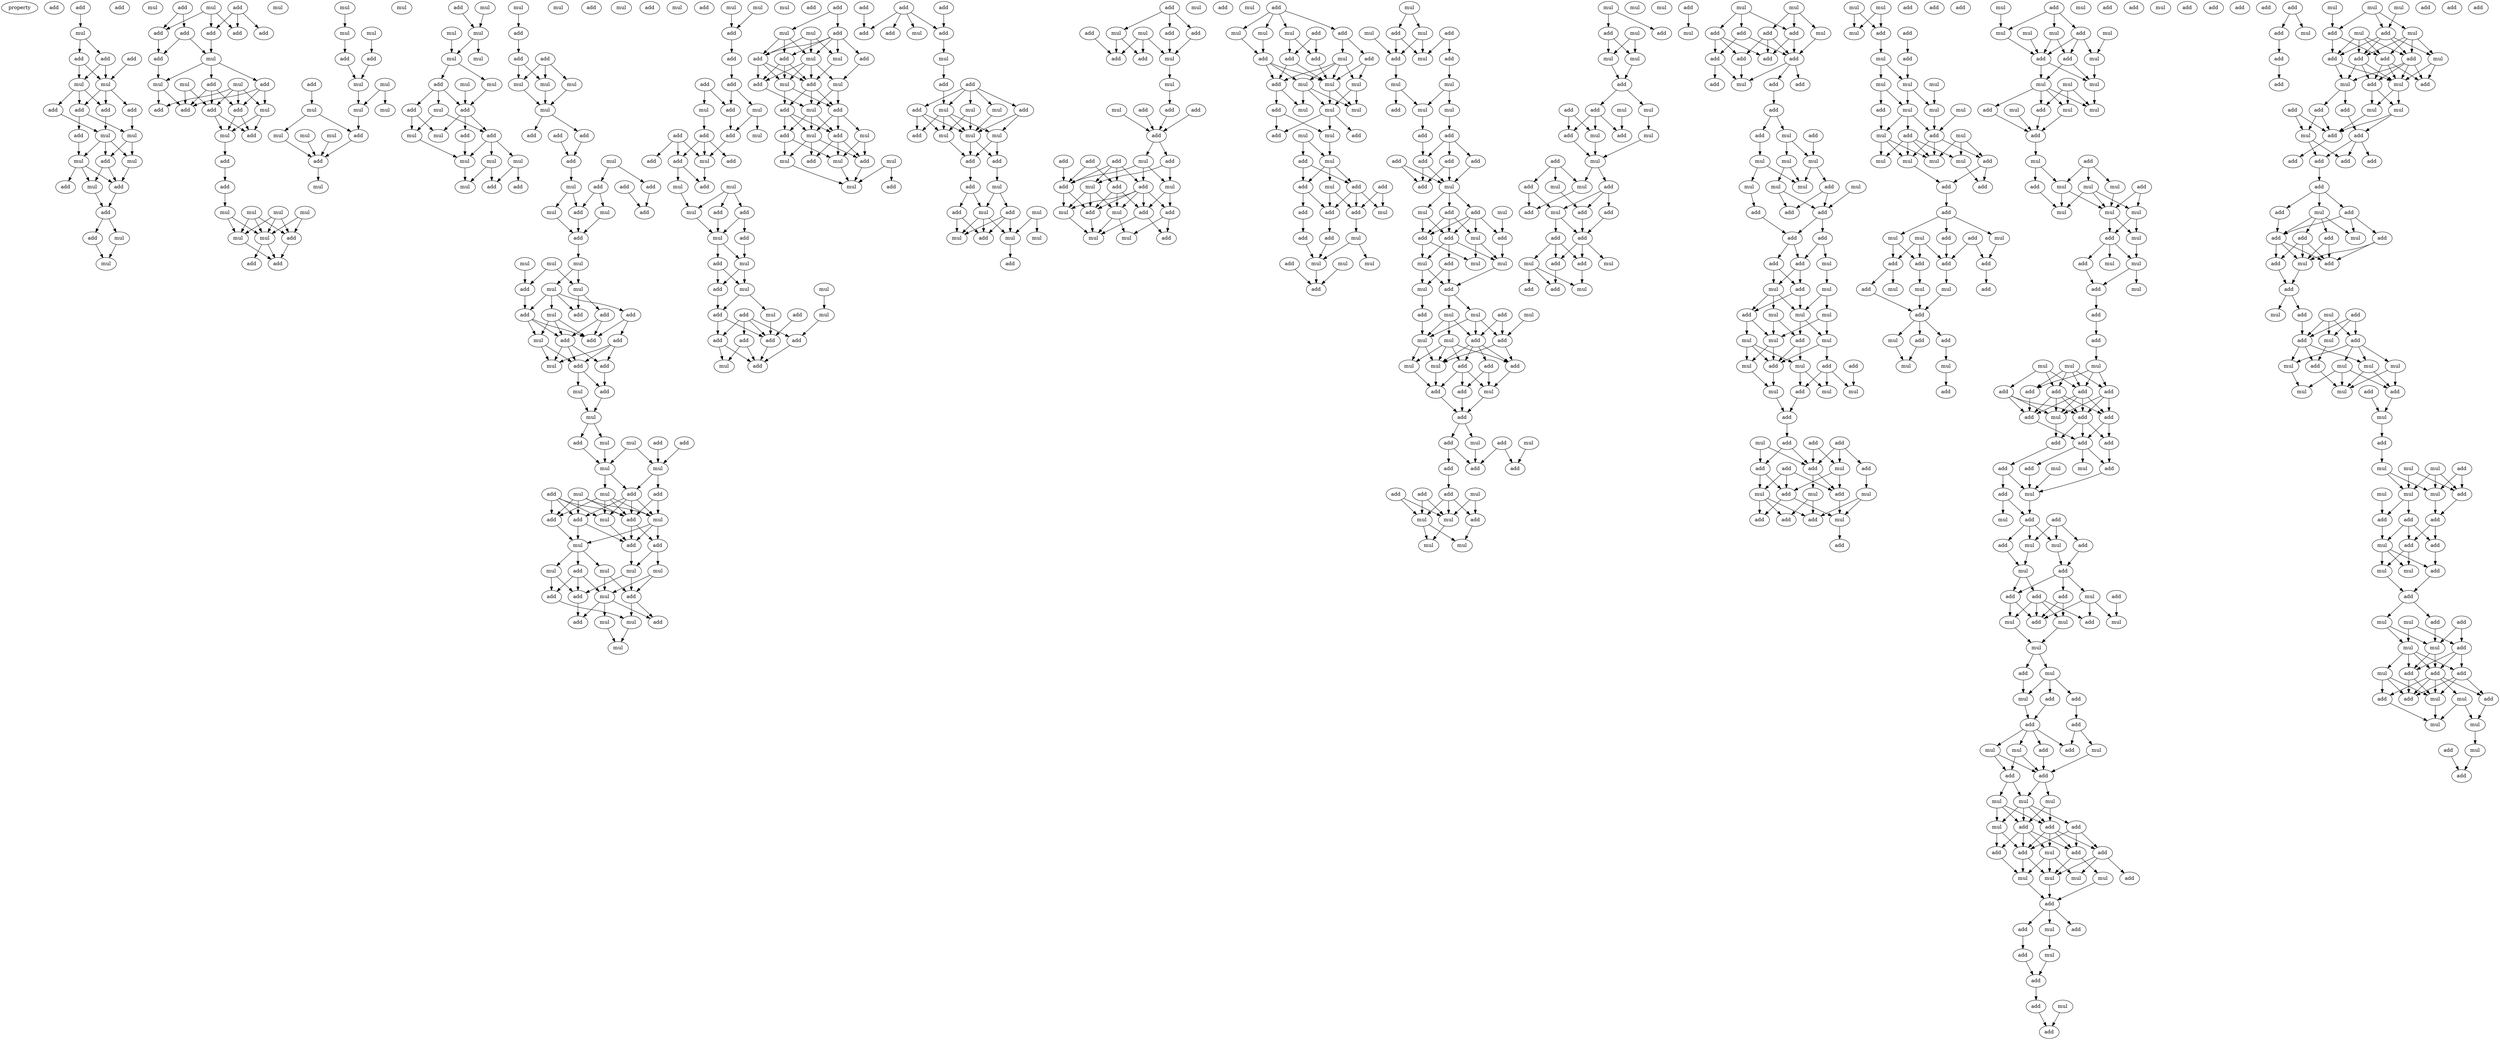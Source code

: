 digraph {
    node [fontcolor=black]
    property [mul=2,lf=1.1]
    0 [ label = add ];
    1 [ label = add ];
    2 [ label = mul ];
    3 [ label = add ];
    4 [ label = add ];
    5 [ label = add ];
    6 [ label = add ];
    7 [ label = mul ];
    8 [ label = mul ];
    9 [ label = add ];
    10 [ label = add ];
    11 [ label = add ];
    12 [ label = add ];
    13 [ label = mul ];
    14 [ label = mul ];
    15 [ label = add ];
    16 [ label = add ];
    17 [ label = mul ];
    18 [ label = mul ];
    19 [ label = mul ];
    20 [ label = add ];
    21 [ label = add ];
    22 [ label = add ];
    23 [ label = add ];
    24 [ label = mul ];
    25 [ label = mul ];
    26 [ label = mul ];
    27 [ label = add ];
    28 [ label = add ];
    29 [ label = mul ];
    30 [ label = add ];
    31 [ label = add ];
    32 [ label = add ];
    33 [ label = add ];
    34 [ label = add ];
    35 [ label = add ];
    36 [ label = mul ];
    37 [ label = mul ];
    38 [ label = add ];
    39 [ label = mul ];
    40 [ label = mul ];
    41 [ label = add ];
    42 [ label = add ];
    43 [ label = add ];
    44 [ label = add ];
    45 [ label = mul ];
    46 [ label = add ];
    47 [ label = add ];
    48 [ label = mul ];
    49 [ label = add ];
    50 [ label = mul ];
    51 [ label = add ];
    52 [ label = mul ];
    53 [ label = mul ];
    54 [ label = mul ];
    55 [ label = mul ];
    56 [ label = mul ];
    57 [ label = mul ];
    58 [ label = add ];
    59 [ label = add ];
    60 [ label = add ];
    61 [ label = mul ];
    62 [ label = mul ];
    63 [ label = mul ];
    64 [ label = mul ];
    65 [ label = add ];
    66 [ label = add ];
    67 [ label = add ];
    68 [ label = mul ];
    69 [ label = mul ];
    70 [ label = mul ];
    71 [ label = mul ];
    72 [ label = mul ];
    73 [ label = mul ];
    74 [ label = add ];
    75 [ label = mul ];
    76 [ label = mul ];
    77 [ label = add ];
    78 [ label = add ];
    79 [ label = mul ];
    80 [ label = mul ];
    81 [ label = mul ];
    82 [ label = mul ];
    83 [ label = mul ];
    84 [ label = mul ];
    85 [ label = mul ];
    86 [ label = add ];
    87 [ label = mul ];
    88 [ label = add ];
    89 [ label = add ];
    90 [ label = mul ];
    91 [ label = add ];
    92 [ label = mul ];
    93 [ label = add ];
    94 [ label = mul ];
    95 [ label = mul ];
    96 [ label = mul ];
    97 [ label = mul ];
    98 [ label = mul ];
    99 [ label = add ];
    100 [ label = add ];
    101 [ label = mul ];
    102 [ label = add ];
    103 [ label = add ];
    104 [ label = add ];
    105 [ label = mul ];
    106 [ label = mul ];
    107 [ label = mul ];
    108 [ label = mul ];
    109 [ label = add ];
    110 [ label = add ];
    111 [ label = mul ];
    112 [ label = add ];
    113 [ label = add ];
    114 [ label = mul ];
    115 [ label = add ];
    116 [ label = mul ];
    117 [ label = mul ];
    118 [ label = add ];
    119 [ label = add ];
    120 [ label = add ];
    121 [ label = add ];
    122 [ label = mul ];
    123 [ label = mul ];
    124 [ label = add ];
    125 [ label = add ];
    126 [ label = add ];
    127 [ label = mul ];
    128 [ label = mul ];
    129 [ label = mul ];
    130 [ label = add ];
    131 [ label = mul ];
    132 [ label = mul ];
    133 [ label = add ];
    134 [ label = add ];
    135 [ label = mul ];
    136 [ label = add ];
    137 [ label = add ];
    138 [ label = add ];
    139 [ label = add ];
    140 [ label = mul ];
    141 [ label = add ];
    142 [ label = add ];
    143 [ label = mul ];
    144 [ label = add ];
    145 [ label = mul ];
    146 [ label = mul ];
    147 [ label = add ];
    148 [ label = mul ];
    149 [ label = add ];
    150 [ label = add ];
    151 [ label = add ];
    152 [ label = mul ];
    153 [ label = mul ];
    154 [ label = mul ];
    155 [ label = mul ];
    156 [ label = add ];
    157 [ label = add ];
    158 [ label = mul ];
    159 [ label = add ];
    160 [ label = mul ];
    161 [ label = mul ];
    162 [ label = add ];
    163 [ label = add ];
    164 [ label = mul ];
    165 [ label = add ];
    166 [ label = mul ];
    167 [ label = add ];
    168 [ label = add ];
    169 [ label = mul ];
    170 [ label = mul ];
    171 [ label = mul ];
    172 [ label = mul ];
    173 [ label = add ];
    174 [ label = add ];
    175 [ label = mul ];
    176 [ label = add ];
    177 [ label = add ];
    178 [ label = add ];
    179 [ label = add ];
    180 [ label = mul ];
    181 [ label = mul ];
    182 [ label = add ];
    183 [ label = mul ];
    184 [ label = mul ];
    185 [ label = mul ];
    186 [ label = mul ];
    187 [ label = add ];
    188 [ label = add ];
    189 [ label = add ];
    190 [ label = add ];
    191 [ label = add ];
    192 [ label = mul ];
    193 [ label = mul ];
    194 [ label = add ];
    195 [ label = mul ];
    196 [ label = add ];
    197 [ label = add ];
    198 [ label = add ];
    199 [ label = add ];
    200 [ label = add ];
    201 [ label = mul ];
    202 [ label = mul ];
    203 [ label = mul ];
    204 [ label = add ];
    205 [ label = mul ];
    206 [ label = add ];
    207 [ label = add ];
    208 [ label = mul ];
    209 [ label = add ];
    210 [ label = add ];
    211 [ label = mul ];
    212 [ label = add ];
    213 [ label = add ];
    214 [ label = mul ];
    215 [ label = mul ];
    216 [ label = mul ];
    217 [ label = add ];
    218 [ label = add ];
    219 [ label = mul ];
    220 [ label = add ];
    221 [ label = add ];
    222 [ label = add ];
    223 [ label = add ];
    224 [ label = add ];
    225 [ label = add ];
    226 [ label = mul ];
    227 [ label = add ];
    228 [ label = mul ];
    229 [ label = mul ];
    230 [ label = add ];
    231 [ label = mul ];
    232 [ label = mul ];
    233 [ label = add ];
    234 [ label = add ];
    235 [ label = add ];
    236 [ label = add ];
    237 [ label = add ];
    238 [ label = mul ];
    239 [ label = mul ];
    240 [ label = add ];
    241 [ label = mul ];
    242 [ label = add ];
    243 [ label = mul ];
    244 [ label = mul ];
    245 [ label = add ];
    246 [ label = add ];
    247 [ label = mul ];
    248 [ label = add ];
    249 [ label = mul ];
    250 [ label = mul ];
    251 [ label = add ];
    252 [ label = add ];
    253 [ label = mul ];
    254 [ label = add ];
    255 [ label = add ];
    256 [ label = add ];
    257 [ label = add ];
    258 [ label = add ];
    259 [ label = add ];
    260 [ label = mul ];
    261 [ label = mul ];
    262 [ label = add ];
    263 [ label = add ];
    264 [ label = mul ];
    265 [ label = add ];
    266 [ label = add ];
    267 [ label = mul ];
    268 [ label = mul ];
    269 [ label = add ];
    270 [ label = mul ];
    271 [ label = mul ];
    272 [ label = mul ];
    273 [ label = add ];
    274 [ label = add ];
    275 [ label = mul ];
    276 [ label = add ];
    277 [ label = add ];
    278 [ label = mul ];
    279 [ label = add ];
    280 [ label = mul ];
    281 [ label = add ];
    282 [ label = mul ];
    283 [ label = mul ];
    284 [ label = mul ];
    285 [ label = add ];
    286 [ label = add ];
    287 [ label = mul ];
    288 [ label = add ];
    289 [ label = add ];
    290 [ label = mul ];
    291 [ label = add ];
    292 [ label = add ];
    293 [ label = add ];
    294 [ label = mul ];
    295 [ label = mul ];
    296 [ label = mul ];
    297 [ label = mul ];
    298 [ label = add ];
    299 [ label = add ];
    300 [ label = add ];
    301 [ label = add ];
    302 [ label = add ];
    303 [ label = add ];
    304 [ label = add ];
    305 [ label = add ];
    306 [ label = mul ];
    307 [ label = add ];
    308 [ label = mul ];
    309 [ label = add ];
    310 [ label = mul ];
    311 [ label = add ];
    312 [ label = mul ];
    313 [ label = add ];
    314 [ label = add ];
    315 [ label = mul ];
    316 [ label = add ];
    317 [ label = mul ];
    318 [ label = add ];
    319 [ label = mul ];
    320 [ label = add ];
    321 [ label = mul ];
    322 [ label = add ];
    323 [ label = add ];
    324 [ label = mul ];
    325 [ label = mul ];
    326 [ label = add ];
    327 [ label = mul ];
    328 [ label = add ];
    329 [ label = add ];
    330 [ label = add ];
    331 [ label = mul ];
    332 [ label = add ];
    333 [ label = add ];
    334 [ label = mul ];
    335 [ label = mul ];
    336 [ label = mul ];
    337 [ label = mul ];
    338 [ label = mul ];
    339 [ label = mul ];
    340 [ label = add ];
    341 [ label = add ];
    342 [ label = mul ];
    343 [ label = mul ];
    344 [ label = add ];
    345 [ label = add ];
    346 [ label = mul ];
    347 [ label = add ];
    348 [ label = add ];
    349 [ label = mul ];
    350 [ label = add ];
    351 [ label = add ];
    352 [ label = add ];
    353 [ label = add ];
    354 [ label = mul ];
    355 [ label = add ];
    356 [ label = add ];
    357 [ label = mul ];
    358 [ label = mul ];
    359 [ label = mul ];
    360 [ label = add ];
    361 [ label = mul ];
    362 [ label = add ];
    363 [ label = mul ];
    364 [ label = mul ];
    365 [ label = mul ];
    366 [ label = add ];
    367 [ label = add ];
    368 [ label = add ];
    369 [ label = add ];
    370 [ label = mul ];
    371 [ label = mul ];
    372 [ label = mul ];
    373 [ label = add ];
    374 [ label = mul ];
    375 [ label = mul ];
    376 [ label = add ];
    377 [ label = add ];
    378 [ label = add ];
    379 [ label = add ];
    380 [ label = add ];
    381 [ label = add ];
    382 [ label = mul ];
    383 [ label = add ];
    384 [ label = mul ];
    385 [ label = add ];
    386 [ label = add ];
    387 [ label = mul ];
    388 [ label = add ];
    389 [ label = add ];
    390 [ label = add ];
    391 [ label = mul ];
    392 [ label = mul ];
    393 [ label = mul ];
    394 [ label = mul ];
    395 [ label = add ];
    396 [ label = add ];
    397 [ label = mul ];
    398 [ label = add ];
    399 [ label = add ];
    400 [ label = mul ];
    401 [ label = mul ];
    402 [ label = mul ];
    403 [ label = add ];
    404 [ label = mul ];
    405 [ label = add ];
    406 [ label = mul ];
    407 [ label = mul ];
    408 [ label = mul ];
    409 [ label = add ];
    410 [ label = add ];
    411 [ label = add ];
    412 [ label = add ];
    413 [ label = add ];
    414 [ label = mul ];
    415 [ label = add ];
    416 [ label = add ];
    417 [ label = mul ];
    418 [ label = add ];
    419 [ label = mul ];
    420 [ label = add ];
    421 [ label = add ];
    422 [ label = add ];
    423 [ label = add ];
    424 [ label = mul ];
    425 [ label = add ];
    426 [ label = add ];
    427 [ label = mul ];
    428 [ label = mul ];
    429 [ label = add ];
    430 [ label = mul ];
    431 [ label = mul ];
    432 [ label = mul ];
    433 [ label = mul ];
    434 [ label = add ];
    435 [ label = add ];
    436 [ label = mul ];
    437 [ label = mul ];
    438 [ label = mul ];
    439 [ label = add ];
    440 [ label = mul ];
    441 [ label = mul ];
    442 [ label = mul ];
    443 [ label = add ];
    444 [ label = add ];
    445 [ label = add ];
    446 [ label = add ];
    447 [ label = mul ];
    448 [ label = mul ];
    449 [ label = mul ];
    450 [ label = add ];
    451 [ label = add ];
    452 [ label = mul ];
    453 [ label = mul ];
    454 [ label = add ];
    455 [ label = add ];
    456 [ label = add ];
    457 [ label = mul ];
    458 [ label = add ];
    459 [ label = add ];
    460 [ label = add ];
    461 [ label = add ];
    462 [ label = add ];
    463 [ label = mul ];
    464 [ label = mul ];
    465 [ label = mul ];
    466 [ label = add ];
    467 [ label = add ];
    468 [ label = add ];
    469 [ label = mul ];
    470 [ label = mul ];
    471 [ label = mul ];
    472 [ label = add ];
    473 [ label = add ];
    474 [ label = mul ];
    475 [ label = add ];
    476 [ label = add ];
    477 [ label = add ];
    478 [ label = add ];
    479 [ label = add ];
    480 [ label = add ];
    481 [ label = add ];
    482 [ label = add ];
    483 [ label = mul ];
    484 [ label = add ];
    485 [ label = add ];
    486 [ label = mul ];
    487 [ label = add ];
    488 [ label = add ];
    489 [ label = mul ];
    490 [ label = mul ];
    491 [ label = mul ];
    492 [ label = mul ];
    493 [ label = mul ];
    494 [ label = mul ];
    495 [ label = mul ];
    496 [ label = add ];
    497 [ label = add ];
    498 [ label = add ];
    499 [ label = add ];
    500 [ label = add ];
    501 [ label = add ];
    502 [ label = mul ];
    503 [ label = add ];
    504 [ label = add ];
    505 [ label = mul ];
    506 [ label = add ];
    507 [ label = mul ];
    508 [ label = mul ];
    509 [ label = add ];
    510 [ label = mul ];
    511 [ label = mul ];
    512 [ label = add ];
    513 [ label = mul ];
    514 [ label = mul ];
    515 [ label = mul ];
    516 [ label = mul ];
    517 [ label = add ];
    518 [ label = add ];
    519 [ label = mul ];
    520 [ label = add ];
    521 [ label = mul ];
    522 [ label = mul ];
    523 [ label = add ];
    524 [ label = mul ];
    525 [ label = add ];
    526 [ label = mul ];
    527 [ label = add ];
    528 [ label = add ];
    529 [ label = add ];
    530 [ label = mul ];
    531 [ label = add ];
    532 [ label = add ];
    533 [ label = add ];
    534 [ label = add ];
    535 [ label = mul ];
    536 [ label = mul ];
    537 [ label = mul ];
    538 [ label = add ];
    539 [ label = add ];
    540 [ label = mul ];
    541 [ label = add ];
    542 [ label = add ];
    543 [ label = add ];
    544 [ label = add ];
    545 [ label = mul ];
    546 [ label = mul ];
    547 [ label = add ];
    548 [ label = add ];
    549 [ label = mul ];
    550 [ label = mul ];
    551 [ label = add ];
    552 [ label = mul ];
    553 [ label = add ];
    554 [ label = mul ];
    555 [ label = add ];
    556 [ label = mul ];
    557 [ label = mul ];
    558 [ label = mul ];
    559 [ label = mul ];
    560 [ label = add ];
    561 [ label = add ];
    562 [ label = mul ];
    563 [ label = mul ];
    564 [ label = add ];
    565 [ label = mul ];
    566 [ label = mul ];
    567 [ label = add ];
    568 [ label = mul ];
    569 [ label = mul ];
    570 [ label = add ];
    571 [ label = add ];
    572 [ label = add ];
    573 [ label = add ];
    574 [ label = mul ];
    575 [ label = mul ];
    576 [ label = add ];
    577 [ label = mul ];
    578 [ label = add ];
    579 [ label = add ];
    580 [ label = add ];
    581 [ label = add ];
    582 [ label = mul ];
    583 [ label = mul ];
    584 [ label = add ];
    585 [ label = mul ];
    586 [ label = add ];
    587 [ label = add ];
    588 [ label = add ];
    589 [ label = add ];
    590 [ label = mul ];
    591 [ label = add ];
    592 [ label = mul ];
    593 [ label = mul ];
    594 [ label = add ];
    595 [ label = add ];
    596 [ label = mul ];
    597 [ label = mul ];
    598 [ label = mul ];
    599 [ label = mul ];
    600 [ label = add ];
    601 [ label = mul ];
    602 [ label = add ];
    603 [ label = add ];
    604 [ label = mul ];
    605 [ label = mul ];
    606 [ label = mul ];
    607 [ label = mul ];
    608 [ label = add ];
    609 [ label = add ];
    610 [ label = mul ];
    611 [ label = mul ];
    612 [ label = mul ];
    613 [ label = add ];
    614 [ label = mul ];
    615 [ label = add ];
    616 [ label = mul ];
    617 [ label = mul ];
    618 [ label = add ];
    619 [ label = mul ];
    620 [ label = add ];
    621 [ label = mul ];
    622 [ label = mul ];
    623 [ label = mul ];
    624 [ label = add ];
    625 [ label = mul ];
    626 [ label = mul ];
    627 [ label = mul ];
    628 [ label = add ];
    629 [ label = add ];
    630 [ label = mul ];
    631 [ label = mul ];
    632 [ label = add ];
    633 [ label = add ];
    634 [ label = add ];
    635 [ label = mul ];
    636 [ label = add ];
    637 [ label = mul ];
    638 [ label = mul ];
    639 [ label = mul ];
    640 [ label = add ];
    641 [ label = add ];
    642 [ label = add ];
    643 [ label = add ];
    644 [ label = add ];
    645 [ label = mul ];
    646 [ label = add ];
    647 [ label = add ];
    648 [ label = add ];
    649 [ label = add ];
    650 [ label = add ];
    651 [ label = add ];
    652 [ label = add ];
    653 [ label = mul ];
    654 [ label = add ];
    655 [ label = mul ];
    656 [ label = add ];
    657 [ label = add ];
    658 [ label = mul ];
    659 [ label = mul ];
    660 [ label = add ];
    661 [ label = add ];
    662 [ label = mul ];
    663 [ label = add ];
    664 [ label = mul ];
    665 [ label = add ];
    666 [ label = add ];
    667 [ label = mul ];
    668 [ label = add ];
    669 [ label = add ];
    670 [ label = add ];
    671 [ label = mul ];
    672 [ label = add ];
    673 [ label = mul ];
    674 [ label = mul ];
    675 [ label = mul ];
    676 [ label = add ];
    677 [ label = add ];
    678 [ label = mul ];
    679 [ label = mul ];
    680 [ label = add ];
    681 [ label = add ];
    682 [ label = add ];
    683 [ label = mul ];
    684 [ label = add ];
    685 [ label = add ];
    686 [ label = mul ];
    687 [ label = add ];
    688 [ label = mul ];
    689 [ label = add ];
    690 [ label = mul ];
    691 [ label = add ];
    692 [ label = add ];
    693 [ label = mul ];
    694 [ label = mul ];
    695 [ label = mul ];
    696 [ label = mul ];
    697 [ label = add ];
    698 [ label = add ];
    699 [ label = add ];
    700 [ label = mul ];
    701 [ label = add ];
    702 [ label = add ];
    703 [ label = add ];
    704 [ label = add ];
    705 [ label = mul ];
    706 [ label = mul ];
    707 [ label = mul ];
    708 [ label = add ];
    709 [ label = mul ];
    710 [ label = add ];
    711 [ label = add ];
    712 [ label = mul ];
    713 [ label = add ];
    714 [ label = add ];
    715 [ label = add ];
    716 [ label = mul ];
    717 [ label = add ];
    718 [ label = add ];
    719 [ label = add ];
    720 [ label = add ];
    721 [ label = add ];
    722 [ label = mul ];
    723 [ label = add ];
    724 [ label = add ];
    725 [ label = add ];
    726 [ label = mul ];
    727 [ label = add ];
    728 [ label = add ];
    729 [ label = mul ];
    730 [ label = mul ];
    731 [ label = mul ];
    732 [ label = add ];
    733 [ label = add ];
    734 [ label = mul ];
    735 [ label = mul ];
    736 [ label = add ];
    737 [ label = add ];
    738 [ label = add ];
    739 [ label = mul ];
    740 [ label = add ];
    741 [ label = add ];
    742 [ label = mul ];
    743 [ label = add ];
    744 [ label = mul ];
    745 [ label = add ];
    746 [ label = mul ];
    747 [ label = mul ];
    748 [ label = add ];
    749 [ label = add ];
    750 [ label = mul ];
    751 [ label = add ];
    752 [ label = add ];
    753 [ label = add ];
    754 [ label = add ];
    755 [ label = add ];
    756 [ label = add ];
    757 [ label = add ];
    758 [ label = add ];
    759 [ label = add ];
    760 [ label = add ];
    761 [ label = mul ];
    762 [ label = add ];
    763 [ label = mul ];
    764 [ label = add ];
    765 [ label = add ];
    766 [ label = add ];
    767 [ label = add ];
    768 [ label = mul ];
    769 [ label = add ];
    770 [ label = add ];
    771 [ label = mul ];
    772 [ label = add ];
    773 [ label = add ];
    774 [ label = add ];
    775 [ label = mul ];
    776 [ label = mul ];
    777 [ label = add ];
    778 [ label = add ];
    779 [ label = mul ];
    780 [ label = mul ];
    781 [ label = mul ];
    782 [ label = mul ];
    783 [ label = add ];
    784 [ label = add ];
    785 [ label = mul ];
    786 [ label = mul ];
    787 [ label = add ];
    788 [ label = mul ];
    789 [ label = add ];
    790 [ label = add ];
    791 [ label = mul ];
    792 [ label = mul ];
    793 [ label = mul ];
    794 [ label = mul ];
    795 [ label = mul ];
    796 [ label = mul ];
    797 [ label = add ];
    798 [ label = add ];
    799 [ label = add ];
    800 [ label = add ];
    801 [ label = add ];
    802 [ label = mul ];
    803 [ label = add ];
    804 [ label = add ];
    805 [ label = mul ];
    806 [ label = add ];
    807 [ label = mul ];
    808 [ label = add ];
    809 [ label = mul ];
    810 [ label = add ];
    811 [ label = add ];
    812 [ label = mul ];
    813 [ label = mul ];
    814 [ label = add ];
    815 [ label = mul ];
    816 [ label = mul ];
    817 [ label = add ];
    818 [ label = add ];
    819 [ label = add ];
    820 [ label = mul ];
    821 [ label = mul ];
    822 [ label = add ];
    823 [ label = add ];
    824 [ label = add ];
    825 [ label = mul ];
    826 [ label = mul ];
    827 [ label = add ];
    828 [ label = mul ];
    829 [ label = add ];
    1 -> 2 [ name = 0 ];
    2 -> 3 [ name = 1 ];
    2 -> 5 [ name = 2 ];
    3 -> 7 [ name = 3 ];
    3 -> 8 [ name = 4 ];
    5 -> 7 [ name = 5 ];
    5 -> 8 [ name = 6 ];
    6 -> 7 [ name = 7 ];
    7 -> 9 [ name = 8 ];
    7 -> 11 [ name = 9 ];
    7 -> 12 [ name = 10 ];
    8 -> 9 [ name = 11 ];
    8 -> 10 [ name = 12 ];
    8 -> 12 [ name = 13 ];
    9 -> 14 [ name = 14 ];
    9 -> 15 [ name = 15 ];
    10 -> 13 [ name = 16 ];
    11 -> 14 [ name = 17 ];
    12 -> 13 [ name = 18 ];
    13 -> 16 [ name = 19 ];
    13 -> 17 [ name = 20 ];
    13 -> 18 [ name = 21 ];
    14 -> 16 [ name = 22 ];
    14 -> 17 [ name = 23 ];
    15 -> 18 [ name = 24 ];
    16 -> 19 [ name = 25 ];
    16 -> 20 [ name = 26 ];
    17 -> 20 [ name = 27 ];
    18 -> 19 [ name = 28 ];
    18 -> 20 [ name = 29 ];
    18 -> 21 [ name = 30 ];
    19 -> 22 [ name = 31 ];
    20 -> 22 [ name = 32 ];
    22 -> 23 [ name = 33 ];
    22 -> 24 [ name = 34 ];
    23 -> 26 [ name = 35 ];
    24 -> 26 [ name = 36 ];
    27 -> 30 [ name = 37 ];
    27 -> 31 [ name = 38 ];
    28 -> 32 [ name = 39 ];
    28 -> 33 [ name = 40 ];
    28 -> 34 [ name = 41 ];
    29 -> 30 [ name = 42 ];
    29 -> 32 [ name = 43 ];
    29 -> 34 [ name = 44 ];
    30 -> 35 [ name = 45 ];
    31 -> 35 [ name = 46 ];
    31 -> 36 [ name = 47 ];
    34 -> 36 [ name = 48 ];
    35 -> 40 [ name = 49 ];
    36 -> 38 [ name = 50 ];
    36 -> 40 [ name = 51 ];
    36 -> 41 [ name = 52 ];
    37 -> 42 [ name = 53 ];
    37 -> 44 [ name = 54 ];
    37 -> 45 [ name = 55 ];
    37 -> 46 [ name = 56 ];
    38 -> 43 [ name = 57 ];
    38 -> 44 [ name = 58 ];
    38 -> 45 [ name = 59 ];
    39 -> 42 [ name = 60 ];
    39 -> 43 [ name = 61 ];
    40 -> 43 [ name = 62 ];
    40 -> 46 [ name = 63 ];
    41 -> 42 [ name = 64 ];
    41 -> 43 [ name = 65 ];
    41 -> 44 [ name = 66 ];
    42 -> 47 [ name = 67 ];
    42 -> 48 [ name = 68 ];
    44 -> 47 [ name = 69 ];
    44 -> 48 [ name = 70 ];
    45 -> 47 [ name = 71 ];
    45 -> 48 [ name = 72 ];
    48 -> 49 [ name = 73 ];
    49 -> 51 [ name = 74 ];
    51 -> 53 [ name = 75 ];
    52 -> 56 [ name = 76 ];
    52 -> 57 [ name = 77 ];
    52 -> 58 [ name = 78 ];
    53 -> 56 [ name = 79 ];
    53 -> 57 [ name = 80 ];
    54 -> 57 [ name = 81 ];
    54 -> 58 [ name = 82 ];
    55 -> 56 [ name = 83 ];
    55 -> 57 [ name = 84 ];
    55 -> 58 [ name = 85 ];
    56 -> 59 [ name = 86 ];
    57 -> 59 [ name = 87 ];
    57 -> 60 [ name = 88 ];
    58 -> 59 [ name = 89 ];
    61 -> 62 [ name = 90 ];
    62 -> 65 [ name = 91 ];
    64 -> 66 [ name = 92 ];
    65 -> 69 [ name = 93 ];
    66 -> 69 [ name = 94 ];
    67 -> 71 [ name = 95 ];
    68 -> 70 [ name = 96 ];
    68 -> 72 [ name = 97 ];
    69 -> 72 [ name = 98 ];
    71 -> 74 [ name = 99 ];
    71 -> 76 [ name = 100 ];
    72 -> 74 [ name = 101 ];
    73 -> 77 [ name = 102 ];
    74 -> 77 [ name = 103 ];
    75 -> 77 [ name = 104 ];
    76 -> 77 [ name = 105 ];
    77 -> 80 [ name = 106 ];
    78 -> 81 [ name = 107 ];
    79 -> 81 [ name = 108 ];
    81 -> 83 [ name = 109 ];
    81 -> 84 [ name = 110 ];
    82 -> 83 [ name = 111 ];
    83 -> 86 [ name = 112 ];
    83 -> 87 [ name = 113 ];
    85 -> 88 [ name = 114 ];
    86 -> 88 [ name = 115 ];
    86 -> 89 [ name = 116 ];
    86 -> 90 [ name = 117 ];
    87 -> 88 [ name = 118 ];
    88 -> 91 [ name = 119 ];
    88 -> 93 [ name = 120 ];
    88 -> 94 [ name = 121 ];
    89 -> 92 [ name = 122 ];
    89 -> 94 [ name = 123 ];
    90 -> 92 [ name = 124 ];
    90 -> 93 [ name = 125 ];
    91 -> 96 [ name = 126 ];
    92 -> 96 [ name = 127 ];
    93 -> 95 [ name = 128 ];
    93 -> 96 [ name = 129 ];
    93 -> 97 [ name = 130 ];
    95 -> 98 [ name = 131 ];
    95 -> 100 [ name = 132 ];
    96 -> 98 [ name = 133 ];
    97 -> 99 [ name = 134 ];
    97 -> 100 [ name = 135 ];
    101 -> 102 [ name = 136 ];
    102 -> 103 [ name = 137 ];
    103 -> 105 [ name = 138 ];
    103 -> 107 [ name = 139 ];
    104 -> 105 [ name = 140 ];
    104 -> 106 [ name = 141 ];
    104 -> 107 [ name = 142 ];
    105 -> 108 [ name = 143 ];
    106 -> 108 [ name = 144 ];
    107 -> 108 [ name = 145 ];
    108 -> 110 [ name = 146 ];
    108 -> 112 [ name = 147 ];
    109 -> 115 [ name = 148 ];
    110 -> 115 [ name = 149 ];
    114 -> 119 [ name = 150 ];
    114 -> 120 [ name = 151 ];
    115 -> 117 [ name = 152 ];
    117 -> 121 [ name = 153 ];
    117 -> 122 [ name = 154 ];
    118 -> 124 [ name = 155 ];
    119 -> 124 [ name = 156 ];
    120 -> 121 [ name = 157 ];
    120 -> 123 [ name = 158 ];
    121 -> 126 [ name = 159 ];
    122 -> 126 [ name = 160 ];
    123 -> 126 [ name = 161 ];
    126 -> 129 [ name = 162 ];
    127 -> 130 [ name = 163 ];
    128 -> 130 [ name = 164 ];
    128 -> 132 [ name = 165 ];
    129 -> 131 [ name = 166 ];
    129 -> 132 [ name = 167 ];
    130 -> 136 [ name = 168 ];
    131 -> 133 [ name = 169 ];
    131 -> 134 [ name = 170 ];
    131 -> 135 [ name = 171 ];
    131 -> 136 [ name = 172 ];
    132 -> 134 [ name = 173 ];
    132 -> 137 [ name = 174 ];
    133 -> 138 [ name = 175 ];
    133 -> 139 [ name = 176 ];
    135 -> 138 [ name = 177 ];
    135 -> 140 [ name = 178 ];
    135 -> 141 [ name = 179 ];
    136 -> 138 [ name = 180 ];
    136 -> 140 [ name = 181 ];
    136 -> 141 [ name = 182 ];
    137 -> 138 [ name = 183 ];
    137 -> 141 [ name = 184 ];
    139 -> 142 [ name = 185 ];
    139 -> 144 [ name = 186 ];
    139 -> 145 [ name = 187 ];
    140 -> 142 [ name = 188 ];
    140 -> 145 [ name = 189 ];
    141 -> 142 [ name = 190 ];
    141 -> 144 [ name = 191 ];
    141 -> 145 [ name = 192 ];
    142 -> 146 [ name = 193 ];
    142 -> 147 [ name = 194 ];
    144 -> 147 [ name = 195 ];
    146 -> 148 [ name = 196 ];
    147 -> 148 [ name = 197 ];
    148 -> 149 [ name = 198 ];
    148 -> 153 [ name = 199 ];
    149 -> 154 [ name = 200 ];
    150 -> 155 [ name = 201 ];
    151 -> 155 [ name = 202 ];
    152 -> 154 [ name = 203 ];
    152 -> 155 [ name = 204 ];
    153 -> 154 [ name = 205 ];
    154 -> 157 [ name = 206 ];
    154 -> 158 [ name = 207 ];
    155 -> 157 [ name = 208 ];
    155 -> 159 [ name = 209 ];
    156 -> 162 [ name = 210 ];
    156 -> 163 [ name = 211 ];
    156 -> 164 [ name = 212 ];
    156 -> 165 [ name = 213 ];
    157 -> 161 [ name = 214 ];
    157 -> 162 [ name = 215 ];
    157 -> 164 [ name = 216 ];
    157 -> 165 [ name = 217 ];
    158 -> 161 [ name = 218 ];
    158 -> 162 [ name = 219 ];
    158 -> 163 [ name = 220 ];
    158 -> 164 [ name = 221 ];
    159 -> 161 [ name = 222 ];
    159 -> 162 [ name = 223 ];
    160 -> 161 [ name = 224 ];
    160 -> 162 [ name = 225 ];
    160 -> 163 [ name = 226 ];
    160 -> 165 [ name = 227 ];
    161 -> 166 [ name = 228 ];
    161 -> 167 [ name = 229 ];
    161 -> 168 [ name = 230 ];
    162 -> 167 [ name = 231 ];
    162 -> 168 [ name = 232 ];
    163 -> 166 [ name = 233 ];
    164 -> 168 [ name = 234 ];
    165 -> 166 [ name = 235 ];
    165 -> 168 [ name = 236 ];
    166 -> 171 [ name = 237 ];
    166 -> 172 [ name = 238 ];
    166 -> 173 [ name = 239 ];
    167 -> 169 [ name = 240 ];
    167 -> 170 [ name = 241 ];
    168 -> 169 [ name = 242 ];
    169 -> 174 [ name = 243 ];
    169 -> 177 [ name = 244 ];
    170 -> 174 [ name = 245 ];
    170 -> 175 [ name = 246 ];
    171 -> 174 [ name = 247 ];
    171 -> 175 [ name = 248 ];
    172 -> 176 [ name = 249 ];
    172 -> 177 [ name = 250 ];
    173 -> 175 [ name = 251 ];
    173 -> 176 [ name = 252 ];
    173 -> 177 [ name = 253 ];
    174 -> 178 [ name = 254 ];
    174 -> 181 [ name = 255 ];
    175 -> 178 [ name = 256 ];
    175 -> 179 [ name = 257 ];
    175 -> 180 [ name = 258 ];
    176 -> 181 [ name = 259 ];
    177 -> 179 [ name = 260 ];
    180 -> 183 [ name = 261 ];
    181 -> 183 [ name = 262 ];
    184 -> 187 [ name = 263 ];
    185 -> 187 [ name = 264 ];
    187 -> 188 [ name = 265 ];
    188 -> 189 [ name = 266 ];
    189 -> 191 [ name = 267 ];
    189 -> 193 [ name = 268 ];
    190 -> 191 [ name = 269 ];
    190 -> 192 [ name = 270 ];
    191 -> 196 [ name = 271 ];
    192 -> 197 [ name = 272 ];
    193 -> 195 [ name = 273 ];
    193 -> 196 [ name = 274 ];
    194 -> 199 [ name = 275 ];
    194 -> 200 [ name = 276 ];
    194 -> 201 [ name = 277 ];
    196 -> 201 [ name = 278 ];
    197 -> 198 [ name = 279 ];
    197 -> 199 [ name = 280 ];
    197 -> 201 [ name = 281 ];
    199 -> 202 [ name = 282 ];
    199 -> 204 [ name = 283 ];
    201 -> 204 [ name = 284 ];
    202 -> 205 [ name = 285 ];
    203 -> 205 [ name = 286 ];
    203 -> 206 [ name = 287 ];
    203 -> 207 [ name = 288 ];
    205 -> 208 [ name = 289 ];
    206 -> 208 [ name = 290 ];
    207 -> 208 [ name = 291 ];
    207 -> 210 [ name = 292 ];
    208 -> 211 [ name = 293 ];
    208 -> 212 [ name = 294 ];
    210 -> 211 [ name = 295 ];
    211 -> 213 [ name = 296 ];
    211 -> 214 [ name = 297 ];
    212 -> 213 [ name = 298 ];
    212 -> 214 [ name = 299 ];
    213 -> 218 [ name = 300 ];
    214 -> 216 [ name = 301 ];
    214 -> 218 [ name = 302 ];
    215 -> 219 [ name = 303 ];
    216 -> 223 [ name = 304 ];
    217 -> 223 [ name = 305 ];
    218 -> 221 [ name = 306 ];
    218 -> 223 [ name = 307 ];
    219 -> 224 [ name = 308 ];
    220 -> 221 [ name = 309 ];
    220 -> 222 [ name = 310 ];
    220 -> 223 [ name = 311 ];
    220 -> 224 [ name = 312 ];
    221 -> 225 [ name = 313 ];
    221 -> 226 [ name = 314 ];
    222 -> 225 [ name = 315 ];
    222 -> 226 [ name = 316 ];
    223 -> 225 [ name = 317 ];
    224 -> 225 [ name = 318 ];
    227 -> 228 [ name = 319 ];
    227 -> 230 [ name = 320 ];
    228 -> 232 [ name = 321 ];
    228 -> 233 [ name = 322 ];
    228 -> 234 [ name = 323 ];
    229 -> 231 [ name = 324 ];
    229 -> 232 [ name = 325 ];
    229 -> 234 [ name = 326 ];
    230 -> 231 [ name = 327 ];
    230 -> 232 [ name = 328 ];
    230 -> 233 [ name = 329 ];
    230 -> 234 [ name = 330 ];
    230 -> 235 [ name = 331 ];
    231 -> 236 [ name = 332 ];
    232 -> 236 [ name = 333 ];
    232 -> 237 [ name = 334 ];
    232 -> 238 [ name = 335 ];
    232 -> 239 [ name = 336 ];
    233 -> 236 [ name = 337 ];
    233 -> 237 [ name = 338 ];
    233 -> 239 [ name = 339 ];
    234 -> 236 [ name = 340 ];
    234 -> 237 [ name = 341 ];
    234 -> 239 [ name = 342 ];
    235 -> 238 [ name = 343 ];
    236 -> 240 [ name = 344 ];
    236 -> 241 [ name = 345 ];
    236 -> 242 [ name = 346 ];
    237 -> 241 [ name = 347 ];
    238 -> 240 [ name = 348 ];
    238 -> 241 [ name = 349 ];
    239 -> 240 [ name = 350 ];
    239 -> 242 [ name = 351 ];
    240 -> 243 [ name = 352 ];
    240 -> 244 [ name = 353 ];
    240 -> 246 [ name = 354 ];
    241 -> 243 [ name = 355 ];
    241 -> 245 [ name = 356 ];
    241 -> 246 [ name = 357 ];
    242 -> 243 [ name = 358 ];
    242 -> 245 [ name = 359 ];
    242 -> 246 [ name = 360 ];
    243 -> 248 [ name = 361 ];
    243 -> 250 [ name = 362 ];
    243 -> 251 [ name = 363 ];
    244 -> 248 [ name = 364 ];
    244 -> 249 [ name = 365 ];
    245 -> 249 [ name = 366 ];
    245 -> 250 [ name = 367 ];
    246 -> 248 [ name = 368 ];
    246 -> 249 [ name = 369 ];
    246 -> 251 [ name = 370 ];
    247 -> 252 [ name = 371 ];
    247 -> 253 [ name = 372 ];
    248 -> 253 [ name = 373 ];
    249 -> 253 [ name = 374 ];
    250 -> 253 [ name = 375 ];
    254 -> 259 [ name = 376 ];
    255 -> 258 [ name = 377 ];
    256 -> 257 [ name = 378 ];
    256 -> 258 [ name = 379 ];
    256 -> 259 [ name = 380 ];
    256 -> 260 [ name = 381 ];
    258 -> 261 [ name = 382 ];
    261 -> 262 [ name = 383 ];
    262 -> 268 [ name = 384 ];
    263 -> 264 [ name = 385 ];
    263 -> 265 [ name = 386 ];
    263 -> 266 [ name = 387 ];
    263 -> 267 [ name = 388 ];
    263 -> 268 [ name = 389 ];
    264 -> 270 [ name = 390 ];
    264 -> 271 [ name = 391 ];
    265 -> 269 [ name = 392 ];
    265 -> 270 [ name = 393 ];
    265 -> 271 [ name = 394 ];
    266 -> 270 [ name = 395 ];
    266 -> 272 [ name = 396 ];
    267 -> 270 [ name = 397 ];
    268 -> 269 [ name = 398 ];
    268 -> 270 [ name = 399 ];
    268 -> 271 [ name = 400 ];
    268 -> 272 [ name = 401 ];
    270 -> 273 [ name = 402 ];
    270 -> 274 [ name = 403 ];
    271 -> 274 [ name = 404 ];
    272 -> 273 [ name = 405 ];
    272 -> 274 [ name = 406 ];
    273 -> 275 [ name = 407 ];
    274 -> 276 [ name = 408 ];
    275 -> 277 [ name = 409 ];
    275 -> 278 [ name = 410 ];
    276 -> 278 [ name = 411 ];
    276 -> 279 [ name = 412 ];
    277 -> 281 [ name = 413 ];
    277 -> 282 [ name = 414 ];
    277 -> 283 [ name = 415 ];
    278 -> 281 [ name = 416 ];
    278 -> 282 [ name = 417 ];
    278 -> 283 [ name = 418 ];
    279 -> 281 [ name = 419 ];
    279 -> 282 [ name = 420 ];
    280 -> 283 [ name = 421 ];
    280 -> 284 [ name = 422 ];
    283 -> 285 [ name = 423 ];
    286 -> 287 [ name = 424 ];
    286 -> 288 [ name = 425 ];
    286 -> 291 [ name = 426 ];
    287 -> 292 [ name = 427 ];
    287 -> 293 [ name = 428 ];
    288 -> 294 [ name = 429 ];
    289 -> 292 [ name = 430 ];
    290 -> 292 [ name = 431 ];
    290 -> 293 [ name = 432 ];
    290 -> 294 [ name = 433 ];
    291 -> 294 [ name = 434 ];
    294 -> 295 [ name = 435 ];
    295 -> 299 [ name = 436 ];
    297 -> 301 [ name = 437 ];
    298 -> 301 [ name = 438 ];
    299 -> 301 [ name = 439 ];
    300 -> 301 [ name = 440 ];
    301 -> 303 [ name = 441 ];
    301 -> 306 [ name = 442 ];
    302 -> 307 [ name = 443 ];
    302 -> 308 [ name = 444 ];
    302 -> 309 [ name = 445 ];
    302 -> 311 [ name = 446 ];
    303 -> 308 [ name = 447 ];
    303 -> 310 [ name = 448 ];
    304 -> 307 [ name = 449 ];
    305 -> 307 [ name = 450 ];
    305 -> 309 [ name = 451 ];
    306 -> 307 [ name = 452 ];
    306 -> 310 [ name = 453 ];
    306 -> 311 [ name = 454 ];
    307 -> 312 [ name = 455 ];
    307 -> 316 [ name = 456 ];
    308 -> 312 [ name = 457 ];
    308 -> 315 [ name = 458 ];
    308 -> 316 [ name = 459 ];
    309 -> 314 [ name = 460 ];
    309 -> 315 [ name = 461 ];
    309 -> 316 [ name = 462 ];
    310 -> 313 [ name = 463 ];
    310 -> 314 [ name = 464 ];
    311 -> 312 [ name = 465 ];
    311 -> 313 [ name = 466 ];
    311 -> 314 [ name = 467 ];
    311 -> 315 [ name = 468 ];
    311 -> 316 [ name = 469 ];
    312 -> 317 [ name = 470 ];
    313 -> 318 [ name = 471 ];
    313 -> 319 [ name = 472 ];
    314 -> 317 [ name = 473 ];
    314 -> 318 [ name = 474 ];
    315 -> 317 [ name = 475 ];
    315 -> 319 [ name = 476 ];
    316 -> 317 [ name = 477 ];
    322 -> 324 [ name = 478 ];
    322 -> 325 [ name = 479 ];
    322 -> 326 [ name = 480 ];
    322 -> 327 [ name = 481 ];
    323 -> 328 [ name = 482 ];
    323 -> 332 [ name = 483 ];
    324 -> 328 [ name = 484 ];
    324 -> 332 [ name = 485 ];
    325 -> 330 [ name = 486 ];
    326 -> 329 [ name = 487 ];
    326 -> 331 [ name = 488 ];
    327 -> 330 [ name = 489 ];
    328 -> 333 [ name = 490 ];
    328 -> 336 [ name = 491 ];
    329 -> 335 [ name = 492 ];
    329 -> 336 [ name = 493 ];
    330 -> 333 [ name = 494 ];
    330 -> 334 [ name = 495 ];
    330 -> 336 [ name = 496 ];
    331 -> 333 [ name = 497 ];
    331 -> 334 [ name = 498 ];
    331 -> 335 [ name = 499 ];
    331 -> 336 [ name = 500 ];
    332 -> 336 [ name = 501 ];
    333 -> 337 [ name = 502 ];
    333 -> 340 [ name = 503 ];
    334 -> 337 [ name = 504 ];
    334 -> 338 [ name = 505 ];
    334 -> 339 [ name = 506 ];
    335 -> 338 [ name = 507 ];
    335 -> 339 [ name = 508 ];
    336 -> 338 [ name = 509 ];
    336 -> 339 [ name = 510 ];
    338 -> 341 [ name = 511 ];
    338 -> 342 [ name = 512 ];
    338 -> 344 [ name = 513 ];
    340 -> 341 [ name = 514 ];
    340 -> 342 [ name = 515 ];
    342 -> 346 [ name = 516 ];
    343 -> 345 [ name = 517 ];
    343 -> 346 [ name = 518 ];
    345 -> 347 [ name = 519 ];
    345 -> 348 [ name = 520 ];
    346 -> 347 [ name = 521 ];
    346 -> 348 [ name = 522 ];
    346 -> 349 [ name = 523 ];
    347 -> 352 [ name = 524 ];
    347 -> 353 [ name = 525 ];
    348 -> 351 [ name = 526 ];
    348 -> 353 [ name = 527 ];
    348 -> 354 [ name = 528 ];
    349 -> 351 [ name = 529 ];
    349 -> 353 [ name = 530 ];
    350 -> 351 [ name = 531 ];
    350 -> 354 [ name = 532 ];
    351 -> 357 [ name = 533 ];
    352 -> 356 [ name = 534 ];
    353 -> 355 [ name = 535 ];
    355 -> 361 [ name = 536 ];
    356 -> 361 [ name = 537 ];
    357 -> 358 [ name = 538 ];
    357 -> 361 [ name = 539 ];
    359 -> 362 [ name = 540 ];
    360 -> 362 [ name = 541 ];
    361 -> 362 [ name = 542 ];
    363 -> 365 [ name = 543 ];
    363 -> 367 [ name = 544 ];
    364 -> 369 [ name = 545 ];
    365 -> 369 [ name = 546 ];
    365 -> 370 [ name = 547 ];
    366 -> 368 [ name = 548 ];
    366 -> 370 [ name = 549 ];
    367 -> 369 [ name = 550 ];
    367 -> 370 [ name = 551 ];
    368 -> 371 [ name = 552 ];
    369 -> 372 [ name = 553 ];
    371 -> 374 [ name = 554 ];
    371 -> 375 [ name = 555 ];
    372 -> 373 [ name = 556 ];
    372 -> 375 [ name = 557 ];
    374 -> 377 [ name = 558 ];
    375 -> 376 [ name = 559 ];
    376 -> 380 [ name = 560 ];
    377 -> 378 [ name = 561 ];
    377 -> 379 [ name = 562 ];
    377 -> 380 [ name = 563 ];
    378 -> 382 [ name = 564 ];
    379 -> 382 [ name = 565 ];
    379 -> 383 [ name = 566 ];
    380 -> 382 [ name = 567 ];
    380 -> 383 [ name = 568 ];
    381 -> 382 [ name = 569 ];
    381 -> 383 [ name = 570 ];
    382 -> 385 [ name = 571 ];
    382 -> 386 [ name = 572 ];
    382 -> 387 [ name = 573 ];
    384 -> 390 [ name = 574 ];
    385 -> 388 [ name = 575 ];
    385 -> 389 [ name = 576 ];
    385 -> 390 [ name = 577 ];
    385 -> 391 [ name = 578 ];
    386 -> 388 [ name = 579 ];
    386 -> 389 [ name = 580 ];
    386 -> 391 [ name = 581 ];
    387 -> 388 [ name = 582 ];
    387 -> 389 [ name = 583 ];
    388 -> 392 [ name = 584 ];
    388 -> 393 [ name = 585 ];
    389 -> 392 [ name = 586 ];
    389 -> 394 [ name = 587 ];
    389 -> 395 [ name = 588 ];
    390 -> 394 [ name = 589 ];
    391 -> 393 [ name = 590 ];
    391 -> 394 [ name = 591 ];
    392 -> 396 [ name = 592 ];
    392 -> 397 [ name = 593 ];
    394 -> 396 [ name = 594 ];
    395 -> 396 [ name = 595 ];
    395 -> 397 [ name = 596 ];
    396 -> 401 [ name = 597 ];
    396 -> 402 [ name = 598 ];
    397 -> 398 [ name = 599 ];
    398 -> 404 [ name = 600 ];
    399 -> 403 [ name = 601 ];
    399 -> 405 [ name = 602 ];
    400 -> 405 [ name = 603 ];
    401 -> 403 [ name = 604 ];
    401 -> 404 [ name = 605 ];
    401 -> 405 [ name = 606 ];
    402 -> 403 [ name = 607 ];
    402 -> 404 [ name = 608 ];
    402 -> 406 [ name = 609 ];
    403 -> 407 [ name = 610 ];
    403 -> 409 [ name = 611 ];
    403 -> 410 [ name = 612 ];
    403 -> 411 [ name = 613 ];
    404 -> 407 [ name = 614 ];
    404 -> 408 [ name = 615 ];
    405 -> 407 [ name = 616 ];
    405 -> 411 [ name = 617 ];
    406 -> 407 [ name = 618 ];
    406 -> 408 [ name = 619 ];
    406 -> 410 [ name = 620 ];
    406 -> 411 [ name = 621 ];
    407 -> 413 [ name = 622 ];
    408 -> 413 [ name = 623 ];
    409 -> 412 [ name = 624 ];
    409 -> 414 [ name = 625 ];
    410 -> 412 [ name = 626 ];
    410 -> 413 [ name = 627 ];
    410 -> 414 [ name = 628 ];
    411 -> 414 [ name = 629 ];
    412 -> 415 [ name = 630 ];
    413 -> 415 [ name = 631 ];
    414 -> 415 [ name = 632 ];
    415 -> 418 [ name = 633 ];
    415 -> 419 [ name = 634 ];
    416 -> 421 [ name = 635 ];
    416 -> 422 [ name = 636 ];
    417 -> 422 [ name = 637 ];
    418 -> 420 [ name = 638 ];
    418 -> 421 [ name = 639 ];
    419 -> 421 [ name = 640 ];
    420 -> 426 [ name = 641 ];
    423 -> 427 [ name = 642 ];
    423 -> 428 [ name = 643 ];
    424 -> 428 [ name = 644 ];
    424 -> 429 [ name = 645 ];
    425 -> 427 [ name = 646 ];
    425 -> 428 [ name = 647 ];
    426 -> 427 [ name = 648 ];
    426 -> 428 [ name = 649 ];
    426 -> 429 [ name = 650 ];
    427 -> 430 [ name = 651 ];
    427 -> 431 [ name = 652 ];
    428 -> 431 [ name = 653 ];
    429 -> 430 [ name = 654 ];
    432 -> 434 [ name = 655 ];
    432 -> 435 [ name = 656 ];
    434 -> 437 [ name = 657 ];
    434 -> 438 [ name = 658 ];
    436 -> 437 [ name = 659 ];
    436 -> 438 [ name = 660 ];
    437 -> 439 [ name = 661 ];
    438 -> 439 [ name = 662 ];
    439 -> 440 [ name = 663 ];
    439 -> 443 [ name = 664 ];
    440 -> 447 [ name = 665 ];
    442 -> 446 [ name = 666 ];
    443 -> 445 [ name = 667 ];
    443 -> 446 [ name = 668 ];
    443 -> 448 [ name = 669 ];
    444 -> 445 [ name = 670 ];
    444 -> 448 [ name = 671 ];
    445 -> 449 [ name = 672 ];
    447 -> 449 [ name = 673 ];
    448 -> 449 [ name = 674 ];
    449 -> 453 [ name = 675 ];
    449 -> 454 [ name = 676 ];
    450 -> 451 [ name = 677 ];
    450 -> 452 [ name = 678 ];
    450 -> 453 [ name = 679 ];
    451 -> 455 [ name = 680 ];
    451 -> 457 [ name = 681 ];
    452 -> 458 [ name = 682 ];
    453 -> 455 [ name = 683 ];
    454 -> 456 [ name = 684 ];
    454 -> 457 [ name = 685 ];
    454 -> 458 [ name = 686 ];
    456 -> 459 [ name = 687 ];
    457 -> 459 [ name = 688 ];
    457 -> 460 [ name = 689 ];
    458 -> 459 [ name = 690 ];
    459 -> 461 [ name = 691 ];
    459 -> 462 [ name = 692 ];
    459 -> 464 [ name = 693 ];
    460 -> 461 [ name = 694 ];
    460 -> 462 [ name = 695 ];
    460 -> 463 [ name = 696 ];
    461 -> 466 [ name = 697 ];
    462 -> 465 [ name = 698 ];
    463 -> 465 [ name = 699 ];
    463 -> 466 [ name = 700 ];
    463 -> 467 [ name = 701 ];
    468 -> 469 [ name = 702 ];
    470 -> 472 [ name = 703 ];
    470 -> 475 [ name = 704 ];
    470 -> 476 [ name = 705 ];
    471 -> 472 [ name = 706 ];
    471 -> 473 [ name = 707 ];
    471 -> 474 [ name = 708 ];
    472 -> 479 [ name = 709 ];
    472 -> 480 [ name = 710 ];
    473 -> 478 [ name = 711 ];
    473 -> 479 [ name = 712 ];
    473 -> 480 [ name = 713 ];
    474 -> 479 [ name = 714 ];
    475 -> 477 [ name = 715 ];
    475 -> 478 [ name = 716 ];
    475 -> 480 [ name = 717 ];
    476 -> 477 [ name = 718 ];
    476 -> 479 [ name = 719 ];
    477 -> 483 [ name = 720 ];
    477 -> 484 [ name = 721 ];
    478 -> 483 [ name = 722 ];
    479 -> 481 [ name = 723 ];
    479 -> 482 [ name = 724 ];
    479 -> 483 [ name = 725 ];
    481 -> 485 [ name = 726 ];
    485 -> 486 [ name = 727 ];
    485 -> 488 [ name = 728 ];
    486 -> 490 [ name = 729 ];
    486 -> 491 [ name = 730 ];
    487 -> 490 [ name = 731 ];
    488 -> 489 [ name = 732 ];
    489 -> 492 [ name = 733 ];
    489 -> 495 [ name = 734 ];
    490 -> 495 [ name = 735 ];
    490 -> 496 [ name = 736 ];
    491 -> 493 [ name = 737 ];
    491 -> 495 [ name = 738 ];
    492 -> 498 [ name = 739 ];
    493 -> 497 [ name = 740 ];
    493 -> 499 [ name = 741 ];
    494 -> 499 [ name = 742 ];
    496 -> 497 [ name = 743 ];
    496 -> 499 [ name = 744 ];
    498 -> 501 [ name = 745 ];
    499 -> 500 [ name = 746 ];
    499 -> 501 [ name = 747 ];
    500 -> 502 [ name = 748 ];
    500 -> 503 [ name = 749 ];
    501 -> 503 [ name = 750 ];
    501 -> 504 [ name = 751 ];
    502 -> 505 [ name = 752 ];
    503 -> 506 [ name = 753 ];
    503 -> 507 [ name = 754 ];
    504 -> 506 [ name = 755 ];
    504 -> 507 [ name = 756 ];
    505 -> 510 [ name = 757 ];
    505 -> 511 [ name = 758 ];
    506 -> 509 [ name = 759 ];
    506 -> 510 [ name = 760 ];
    507 -> 508 [ name = 761 ];
    507 -> 509 [ name = 762 ];
    507 -> 510 [ name = 763 ];
    508 -> 512 [ name = 764 ];
    508 -> 513 [ name = 765 ];
    509 -> 513 [ name = 766 ];
    509 -> 514 [ name = 767 ];
    510 -> 512 [ name = 768 ];
    510 -> 515 [ name = 769 ];
    511 -> 513 [ name = 770 ];
    511 -> 515 [ name = 771 ];
    512 -> 516 [ name = 772 ];
    512 -> 520 [ name = 773 ];
    513 -> 519 [ name = 774 ];
    513 -> 520 [ name = 775 ];
    514 -> 516 [ name = 776 ];
    514 -> 519 [ name = 777 ];
    514 -> 520 [ name = 778 ];
    515 -> 518 [ name = 779 ];
    515 -> 520 [ name = 780 ];
    516 -> 521 [ name = 781 ];
    516 -> 523 [ name = 782 ];
    517 -> 524 [ name = 783 ];
    518 -> 521 [ name = 784 ];
    518 -> 523 [ name = 785 ];
    518 -> 524 [ name = 786 ];
    519 -> 522 [ name = 787 ];
    520 -> 522 [ name = 788 ];
    522 -> 525 [ name = 789 ];
    523 -> 525 [ name = 790 ];
    525 -> 529 [ name = 791 ];
    526 -> 532 [ name = 792 ];
    526 -> 534 [ name = 793 ];
    527 -> 530 [ name = 794 ];
    527 -> 531 [ name = 795 ];
    527 -> 532 [ name = 796 ];
    528 -> 530 [ name = 797 ];
    528 -> 532 [ name = 798 ];
    529 -> 532 [ name = 799 ];
    529 -> 534 [ name = 800 ];
    530 -> 538 [ name = 801 ];
    530 -> 539 [ name = 802 ];
    531 -> 535 [ name = 803 ];
    532 -> 536 [ name = 804 ];
    532 -> 538 [ name = 805 ];
    533 -> 537 [ name = 806 ];
    533 -> 538 [ name = 807 ];
    533 -> 539 [ name = 808 ];
    534 -> 537 [ name = 809 ];
    534 -> 539 [ name = 810 ];
    535 -> 540 [ name = 811 ];
    535 -> 542 [ name = 812 ];
    536 -> 542 [ name = 813 ];
    536 -> 543 [ name = 814 ];
    537 -> 541 [ name = 815 ];
    537 -> 542 [ name = 816 ];
    537 -> 543 [ name = 817 ];
    538 -> 540 [ name = 818 ];
    539 -> 540 [ name = 819 ];
    539 -> 541 [ name = 820 ];
    540 -> 544 [ name = 821 ];
    545 -> 547 [ name = 822 ];
    545 -> 549 [ name = 823 ];
    546 -> 547 [ name = 824 ];
    546 -> 549 [ name = 825 ];
    547 -> 550 [ name = 826 ];
    548 -> 551 [ name = 827 ];
    550 -> 552 [ name = 828 ];
    550 -> 556 [ name = 829 ];
    551 -> 556 [ name = 830 ];
    552 -> 558 [ name = 831 ];
    552 -> 560 [ name = 832 ];
    554 -> 557 [ name = 833 ];
    556 -> 557 [ name = 834 ];
    556 -> 558 [ name = 835 ];
    557 -> 564 [ name = 836 ];
    558 -> 561 [ name = 837 ];
    558 -> 562 [ name = 838 ];
    558 -> 564 [ name = 839 ];
    559 -> 564 [ name = 840 ];
    560 -> 562 [ name = 841 ];
    561 -> 565 [ name = 842 ];
    561 -> 566 [ name = 843 ];
    561 -> 568 [ name = 844 ];
    561 -> 569 [ name = 845 ];
    562 -> 565 [ name = 846 ];
    562 -> 566 [ name = 847 ];
    562 -> 569 [ name = 848 ];
    563 -> 565 [ name = 849 ];
    563 -> 567 [ name = 850 ];
    563 -> 568 [ name = 851 ];
    564 -> 565 [ name = 852 ];
    564 -> 567 [ name = 853 ];
    564 -> 569 [ name = 854 ];
    567 -> 570 [ name = 855 ];
    567 -> 571 [ name = 856 ];
    568 -> 570 [ name = 857 ];
    569 -> 571 [ name = 858 ];
    571 -> 572 [ name = 859 ];
    572 -> 573 [ name = 860 ];
    572 -> 575 [ name = 861 ];
    572 -> 577 [ name = 862 ];
    573 -> 579 [ name = 863 ];
    574 -> 578 [ name = 864 ];
    574 -> 579 [ name = 865 ];
    574 -> 580 [ name = 866 ];
    575 -> 578 [ name = 867 ];
    575 -> 580 [ name = 868 ];
    576 -> 579 [ name = 869 ];
    576 -> 581 [ name = 870 ];
    577 -> 581 [ name = 871 ];
    578 -> 582 [ name = 872 ];
    579 -> 583 [ name = 873 ];
    580 -> 584 [ name = 874 ];
    580 -> 585 [ name = 875 ];
    581 -> 586 [ name = 876 ];
    582 -> 587 [ name = 877 ];
    583 -> 587 [ name = 878 ];
    584 -> 587 [ name = 879 ];
    587 -> 588 [ name = 880 ];
    587 -> 589 [ name = 881 ];
    587 -> 590 [ name = 882 ];
    588 -> 592 [ name = 883 ];
    589 -> 593 [ name = 884 ];
    590 -> 592 [ name = 885 ];
    593 -> 594 [ name = 886 ];
    595 -> 598 [ name = 887 ];
    595 -> 600 [ name = 888 ];
    595 -> 601 [ name = 889 ];
    596 -> 598 [ name = 890 ];
    597 -> 603 [ name = 891 ];
    598 -> 603 [ name = 892 ];
    599 -> 604 [ name = 893 ];
    600 -> 602 [ name = 894 ];
    600 -> 603 [ name = 895 ];
    600 -> 604 [ name = 896 ];
    601 -> 602 [ name = 897 ];
    601 -> 603 [ name = 898 ];
    602 -> 606 [ name = 899 ];
    602 -> 607 [ name = 900 ];
    603 -> 606 [ name = 901 ];
    603 -> 607 [ name = 902 ];
    604 -> 607 [ name = 903 ];
    605 -> 608 [ name = 904 ];
    605 -> 611 [ name = 905 ];
    605 -> 612 [ name = 906 ];
    606 -> 608 [ name = 907 ];
    606 -> 609 [ name = 908 ];
    606 -> 611 [ name = 909 ];
    606 -> 612 [ name = 910 ];
    607 -> 611 [ name = 911 ];
    608 -> 613 [ name = 912 ];
    609 -> 613 [ name = 913 ];
    610 -> 613 [ name = 914 ];
    612 -> 613 [ name = 915 ];
    613 -> 614 [ name = 916 ];
    614 -> 618 [ name = 917 ];
    614 -> 619 [ name = 918 ];
    615 -> 616 [ name = 919 ];
    615 -> 617 [ name = 920 ];
    615 -> 619 [ name = 921 ];
    616 -> 621 [ name = 922 ];
    616 -> 622 [ name = 923 ];
    616 -> 623 [ name = 924 ];
    617 -> 621 [ name = 925 ];
    618 -> 623 [ name = 926 ];
    619 -> 621 [ name = 927 ];
    619 -> 623 [ name = 928 ];
    620 -> 621 [ name = 929 ];
    620 -> 622 [ name = 930 ];
    621 -> 624 [ name = 931 ];
    621 -> 625 [ name = 932 ];
    622 -> 624 [ name = 933 ];
    622 -> 625 [ name = 934 ];
    624 -> 626 [ name = 935 ];
    624 -> 627 [ name = 936 ];
    624 -> 628 [ name = 937 ];
    625 -> 627 [ name = 938 ];
    627 -> 629 [ name = 939 ];
    627 -> 631 [ name = 940 ];
    628 -> 629 [ name = 941 ];
    629 -> 633 [ name = 942 ];
    633 -> 636 [ name = 943 ];
    636 -> 638 [ name = 944 ];
    637 -> 640 [ name = 945 ];
    637 -> 641 [ name = 946 ];
    637 -> 642 [ name = 947 ];
    638 -> 641 [ name = 948 ];
    638 -> 643 [ name = 949 ];
    638 -> 644 [ name = 950 ];
    639 -> 641 [ name = 951 ];
    639 -> 642 [ name = 952 ];
    639 -> 643 [ name = 953 ];
    639 -> 644 [ name = 954 ];
    640 -> 645 [ name = 955 ];
    640 -> 647 [ name = 956 ];
    640 -> 648 [ name = 957 ];
    641 -> 645 [ name = 958 ];
    641 -> 646 [ name = 959 ];
    641 -> 647 [ name = 960 ];
    641 -> 648 [ name = 961 ];
    642 -> 645 [ name = 962 ];
    642 -> 646 [ name = 963 ];
    642 -> 647 [ name = 964 ];
    642 -> 648 [ name = 965 ];
    643 -> 645 [ name = 966 ];
    643 -> 646 [ name = 967 ];
    643 -> 648 [ name = 968 ];
    644 -> 647 [ name = 969 ];
    645 -> 651 [ name = 970 ];
    646 -> 649 [ name = 971 ];
    646 -> 650 [ name = 972 ];
    647 -> 650 [ name = 973 ];
    648 -> 649 [ name = 974 ];
    648 -> 650 [ name = 975 ];
    648 -> 651 [ name = 976 ];
    649 -> 656 [ name = 977 ];
    650 -> 654 [ name = 978 ];
    650 -> 655 [ name = 979 ];
    650 -> 656 [ name = 980 ];
    651 -> 652 [ name = 981 ];
    652 -> 657 [ name = 982 ];
    652 -> 658 [ name = 983 ];
    653 -> 658 [ name = 984 ];
    654 -> 658 [ name = 985 ];
    656 -> 658 [ name = 986 ];
    657 -> 659 [ name = 987 ];
    657 -> 661 [ name = 988 ];
    658 -> 661 [ name = 989 ];
    660 -> 662 [ name = 990 ];
    660 -> 663 [ name = 991 ];
    660 -> 664 [ name = 992 ];
    661 -> 662 [ name = 993 ];
    661 -> 664 [ name = 994 ];
    661 -> 665 [ name = 995 ];
    662 -> 667 [ name = 996 ];
    663 -> 666 [ name = 997 ];
    664 -> 666 [ name = 998 ];
    665 -> 667 [ name = 999 ];
    666 -> 669 [ name = 1000 ];
    666 -> 671 [ name = 1001 ];
    666 -> 672 [ name = 1002 ];
    667 -> 670 [ name = 1003 ];
    667 -> 672 [ name = 1004 ];
    668 -> 673 [ name = 1005 ];
    669 -> 674 [ name = 1006 ];
    669 -> 677 [ name = 1007 ];
    670 -> 674 [ name = 1008 ];
    670 -> 675 [ name = 1009 ];
    670 -> 676 [ name = 1010 ];
    670 -> 677 [ name = 1011 ];
    671 -> 673 [ name = 1012 ];
    671 -> 676 [ name = 1013 ];
    671 -> 677 [ name = 1014 ];
    672 -> 675 [ name = 1015 ];
    672 -> 677 [ name = 1016 ];
    674 -> 678 [ name = 1017 ];
    675 -> 678 [ name = 1018 ];
    678 -> 679 [ name = 1019 ];
    678 -> 680 [ name = 1020 ];
    679 -> 681 [ name = 1021 ];
    679 -> 682 [ name = 1022 ];
    679 -> 683 [ name = 1023 ];
    680 -> 683 [ name = 1024 ];
    681 -> 685 [ name = 1025 ];
    682 -> 684 [ name = 1026 ];
    683 -> 685 [ name = 1027 ];
    684 -> 689 [ name = 1028 ];
    684 -> 690 [ name = 1029 ];
    685 -> 686 [ name = 1030 ];
    685 -> 687 [ name = 1031 ];
    685 -> 688 [ name = 1032 ];
    685 -> 689 [ name = 1033 ];
    686 -> 691 [ name = 1034 ];
    686 -> 692 [ name = 1035 ];
    687 -> 692 [ name = 1036 ];
    688 -> 691 [ name = 1037 ];
    688 -> 692 [ name = 1038 ];
    690 -> 692 [ name = 1039 ];
    691 -> 694 [ name = 1040 ];
    691 -> 695 [ name = 1041 ];
    692 -> 693 [ name = 1042 ];
    692 -> 694 [ name = 1043 ];
    693 -> 698 [ name = 1044 ];
    693 -> 699 [ name = 1045 ];
    694 -> 696 [ name = 1046 ];
    694 -> 697 [ name = 1047 ];
    694 -> 698 [ name = 1048 ];
    694 -> 699 [ name = 1049 ];
    695 -> 696 [ name = 1050 ];
    695 -> 698 [ name = 1051 ];
    695 -> 699 [ name = 1052 ];
    696 -> 703 [ name = 1053 ];
    696 -> 704 [ name = 1054 ];
    697 -> 701 [ name = 1055 ];
    697 -> 702 [ name = 1056 ];
    697 -> 703 [ name = 1057 ];
    698 -> 700 [ name = 1058 ];
    698 -> 701 [ name = 1059 ];
    698 -> 702 [ name = 1060 ];
    698 -> 703 [ name = 1061 ];
    699 -> 700 [ name = 1062 ];
    699 -> 701 [ name = 1063 ];
    699 -> 703 [ name = 1064 ];
    699 -> 704 [ name = 1065 ];
    700 -> 705 [ name = 1066 ];
    700 -> 707 [ name = 1067 ];
    700 -> 709 [ name = 1068 ];
    701 -> 705 [ name = 1069 ];
    701 -> 706 [ name = 1070 ];
    702 -> 705 [ name = 1071 ];
    702 -> 708 [ name = 1072 ];
    702 -> 709 [ name = 1073 ];
    703 -> 705 [ name = 1074 ];
    703 -> 707 [ name = 1075 ];
    704 -> 707 [ name = 1076 ];
    705 -> 710 [ name = 1077 ];
    706 -> 710 [ name = 1078 ];
    707 -> 710 [ name = 1079 ];
    710 -> 711 [ name = 1080 ];
    710 -> 712 [ name = 1081 ];
    710 -> 713 [ name = 1082 ];
    711 -> 715 [ name = 1083 ];
    712 -> 716 [ name = 1084 ];
    715 -> 717 [ name = 1085 ];
    716 -> 717 [ name = 1086 ];
    717 -> 720 [ name = 1087 ];
    720 -> 723 [ name = 1088 ];
    722 -> 723 [ name = 1089 ];
    724 -> 725 [ name = 1090 ];
    724 -> 726 [ name = 1091 ];
    725 -> 727 [ name = 1092 ];
    727 -> 728 [ name = 1093 ];
    729 -> 732 [ name = 1094 ];
    729 -> 733 [ name = 1095 ];
    729 -> 735 [ name = 1096 ];
    730 -> 732 [ name = 1097 ];
    731 -> 733 [ name = 1098 ];
    732 -> 737 [ name = 1099 ];
    732 -> 738 [ name = 1100 ];
    733 -> 736 [ name = 1101 ];
    733 -> 737 [ name = 1102 ];
    733 -> 739 [ name = 1103 ];
    733 -> 740 [ name = 1104 ];
    734 -> 736 [ name = 1105 ];
    734 -> 737 [ name = 1106 ];
    734 -> 738 [ name = 1107 ];
    734 -> 740 [ name = 1108 ];
    735 -> 736 [ name = 1109 ];
    735 -> 738 [ name = 1110 ];
    735 -> 739 [ name = 1111 ];
    735 -> 740 [ name = 1112 ];
    736 -> 741 [ name = 1113 ];
    736 -> 742 [ name = 1114 ];
    736 -> 743 [ name = 1115 ];
    736 -> 744 [ name = 1116 ];
    737 -> 742 [ name = 1117 ];
    737 -> 744 [ name = 1118 ];
    738 -> 741 [ name = 1119 ];
    738 -> 743 [ name = 1120 ];
    738 -> 744 [ name = 1121 ];
    739 -> 741 [ name = 1122 ];
    739 -> 744 [ name = 1123 ];
    740 -> 742 [ name = 1124 ];
    740 -> 743 [ name = 1125 ];
    740 -> 744 [ name = 1126 ];
    742 -> 748 [ name = 1127 ];
    742 -> 749 [ name = 1128 ];
    743 -> 746 [ name = 1129 ];
    743 -> 747 [ name = 1130 ];
    744 -> 746 [ name = 1131 ];
    744 -> 747 [ name = 1132 ];
    745 -> 750 [ name = 1133 ];
    745 -> 751 [ name = 1134 ];
    746 -> 751 [ name = 1135 ];
    747 -> 751 [ name = 1136 ];
    747 -> 752 [ name = 1137 ];
    748 -> 752 [ name = 1138 ];
    749 -> 750 [ name = 1139 ];
    749 -> 751 [ name = 1140 ];
    750 -> 753 [ name = 1141 ];
    750 -> 756 [ name = 1142 ];
    751 -> 754 [ name = 1143 ];
    752 -> 753 [ name = 1144 ];
    752 -> 756 [ name = 1145 ];
    752 -> 757 [ name = 1146 ];
    756 -> 758 [ name = 1147 ];
    758 -> 759 [ name = 1148 ];
    758 -> 760 [ name = 1149 ];
    758 -> 761 [ name = 1150 ];
    759 -> 763 [ name = 1151 ];
    759 -> 764 [ name = 1152 ];
    759 -> 766 [ name = 1153 ];
    760 -> 764 [ name = 1154 ];
    761 -> 762 [ name = 1155 ];
    761 -> 763 [ name = 1156 ];
    761 -> 764 [ name = 1157 ];
    761 -> 765 [ name = 1158 ];
    762 -> 768 [ name = 1159 ];
    762 -> 769 [ name = 1160 ];
    764 -> 767 [ name = 1161 ];
    764 -> 768 [ name = 1162 ];
    764 -> 769 [ name = 1163 ];
    765 -> 767 [ name = 1164 ];
    765 -> 768 [ name = 1165 ];
    765 -> 769 [ name = 1166 ];
    766 -> 768 [ name = 1167 ];
    766 -> 769 [ name = 1168 ];
    767 -> 770 [ name = 1169 ];
    768 -> 770 [ name = 1170 ];
    770 -> 771 [ name = 1171 ];
    770 -> 774 [ name = 1172 ];
    773 -> 776 [ name = 1173 ];
    773 -> 777 [ name = 1174 ];
    773 -> 778 [ name = 1175 ];
    774 -> 778 [ name = 1176 ];
    775 -> 776 [ name = 1177 ];
    775 -> 777 [ name = 1178 ];
    775 -> 778 [ name = 1179 ];
    776 -> 783 [ name = 1180 ];
    777 -> 779 [ name = 1181 ];
    777 -> 780 [ name = 1182 ];
    777 -> 781 [ name = 1183 ];
    777 -> 782 [ name = 1184 ];
    778 -> 780 [ name = 1185 ];
    778 -> 781 [ name = 1186 ];
    778 -> 783 [ name = 1187 ];
    779 -> 785 [ name = 1188 ];
    779 -> 787 [ name = 1189 ];
    780 -> 786 [ name = 1190 ];
    781 -> 785 [ name = 1191 ];
    781 -> 787 [ name = 1192 ];
    782 -> 785 [ name = 1193 ];
    782 -> 786 [ name = 1194 ];
    782 -> 787 [ name = 1195 ];
    783 -> 785 [ name = 1196 ];
    784 -> 788 [ name = 1197 ];
    787 -> 788 [ name = 1198 ];
    788 -> 789 [ name = 1199 ];
    789 -> 792 [ name = 1200 ];
    790 -> 794 [ name = 1201 ];
    790 -> 797 [ name = 1202 ];
    791 -> 794 [ name = 1203 ];
    791 -> 795 [ name = 1204 ];
    791 -> 797 [ name = 1205 ];
    792 -> 794 [ name = 1206 ];
    792 -> 795 [ name = 1207 ];
    793 -> 795 [ name = 1208 ];
    793 -> 797 [ name = 1209 ];
    794 -> 799 [ name = 1210 ];
    795 -> 798 [ name = 1211 ];
    795 -> 800 [ name = 1212 ];
    796 -> 800 [ name = 1213 ];
    797 -> 799 [ name = 1214 ];
    798 -> 801 [ name = 1215 ];
    798 -> 802 [ name = 1216 ];
    798 -> 803 [ name = 1217 ];
    799 -> 801 [ name = 1218 ];
    799 -> 803 [ name = 1219 ];
    800 -> 802 [ name = 1220 ];
    801 -> 806 [ name = 1221 ];
    802 -> 805 [ name = 1222 ];
    802 -> 806 [ name = 1223 ];
    802 -> 807 [ name = 1224 ];
    803 -> 805 [ name = 1225 ];
    803 -> 807 [ name = 1226 ];
    805 -> 808 [ name = 1227 ];
    806 -> 808 [ name = 1228 ];
    808 -> 810 [ name = 1229 ];
    808 -> 812 [ name = 1230 ];
    809 -> 813 [ name = 1231 ];
    809 -> 814 [ name = 1232 ];
    810 -> 815 [ name = 1233 ];
    811 -> 814 [ name = 1234 ];
    811 -> 815 [ name = 1235 ];
    812 -> 813 [ name = 1236 ];
    812 -> 815 [ name = 1237 ];
    813 -> 816 [ name = 1238 ];
    813 -> 817 [ name = 1239 ];
    813 -> 818 [ name = 1240 ];
    813 -> 819 [ name = 1241 ];
    814 -> 817 [ name = 1242 ];
    814 -> 818 [ name = 1243 ];
    814 -> 819 [ name = 1244 ];
    815 -> 818 [ name = 1245 ];
    815 -> 819 [ name = 1246 ];
    816 -> 820 [ name = 1247 ];
    816 -> 822 [ name = 1248 ];
    816 -> 824 [ name = 1249 ];
    817 -> 820 [ name = 1250 ];
    817 -> 822 [ name = 1251 ];
    817 -> 823 [ name = 1252 ];
    818 -> 820 [ name = 1253 ];
    818 -> 821 [ name = 1254 ];
    818 -> 822 [ name = 1255 ];
    818 -> 823 [ name = 1256 ];
    818 -> 824 [ name = 1257 ];
    819 -> 820 [ name = 1258 ];
    819 -> 822 [ name = 1259 ];
    820 -> 826 [ name = 1260 ];
    821 -> 825 [ name = 1261 ];
    821 -> 826 [ name = 1262 ];
    823 -> 825 [ name = 1263 ];
    824 -> 826 [ name = 1264 ];
    825 -> 828 [ name = 1265 ];
    827 -> 829 [ name = 1266 ];
    828 -> 829 [ name = 1267 ];
}
